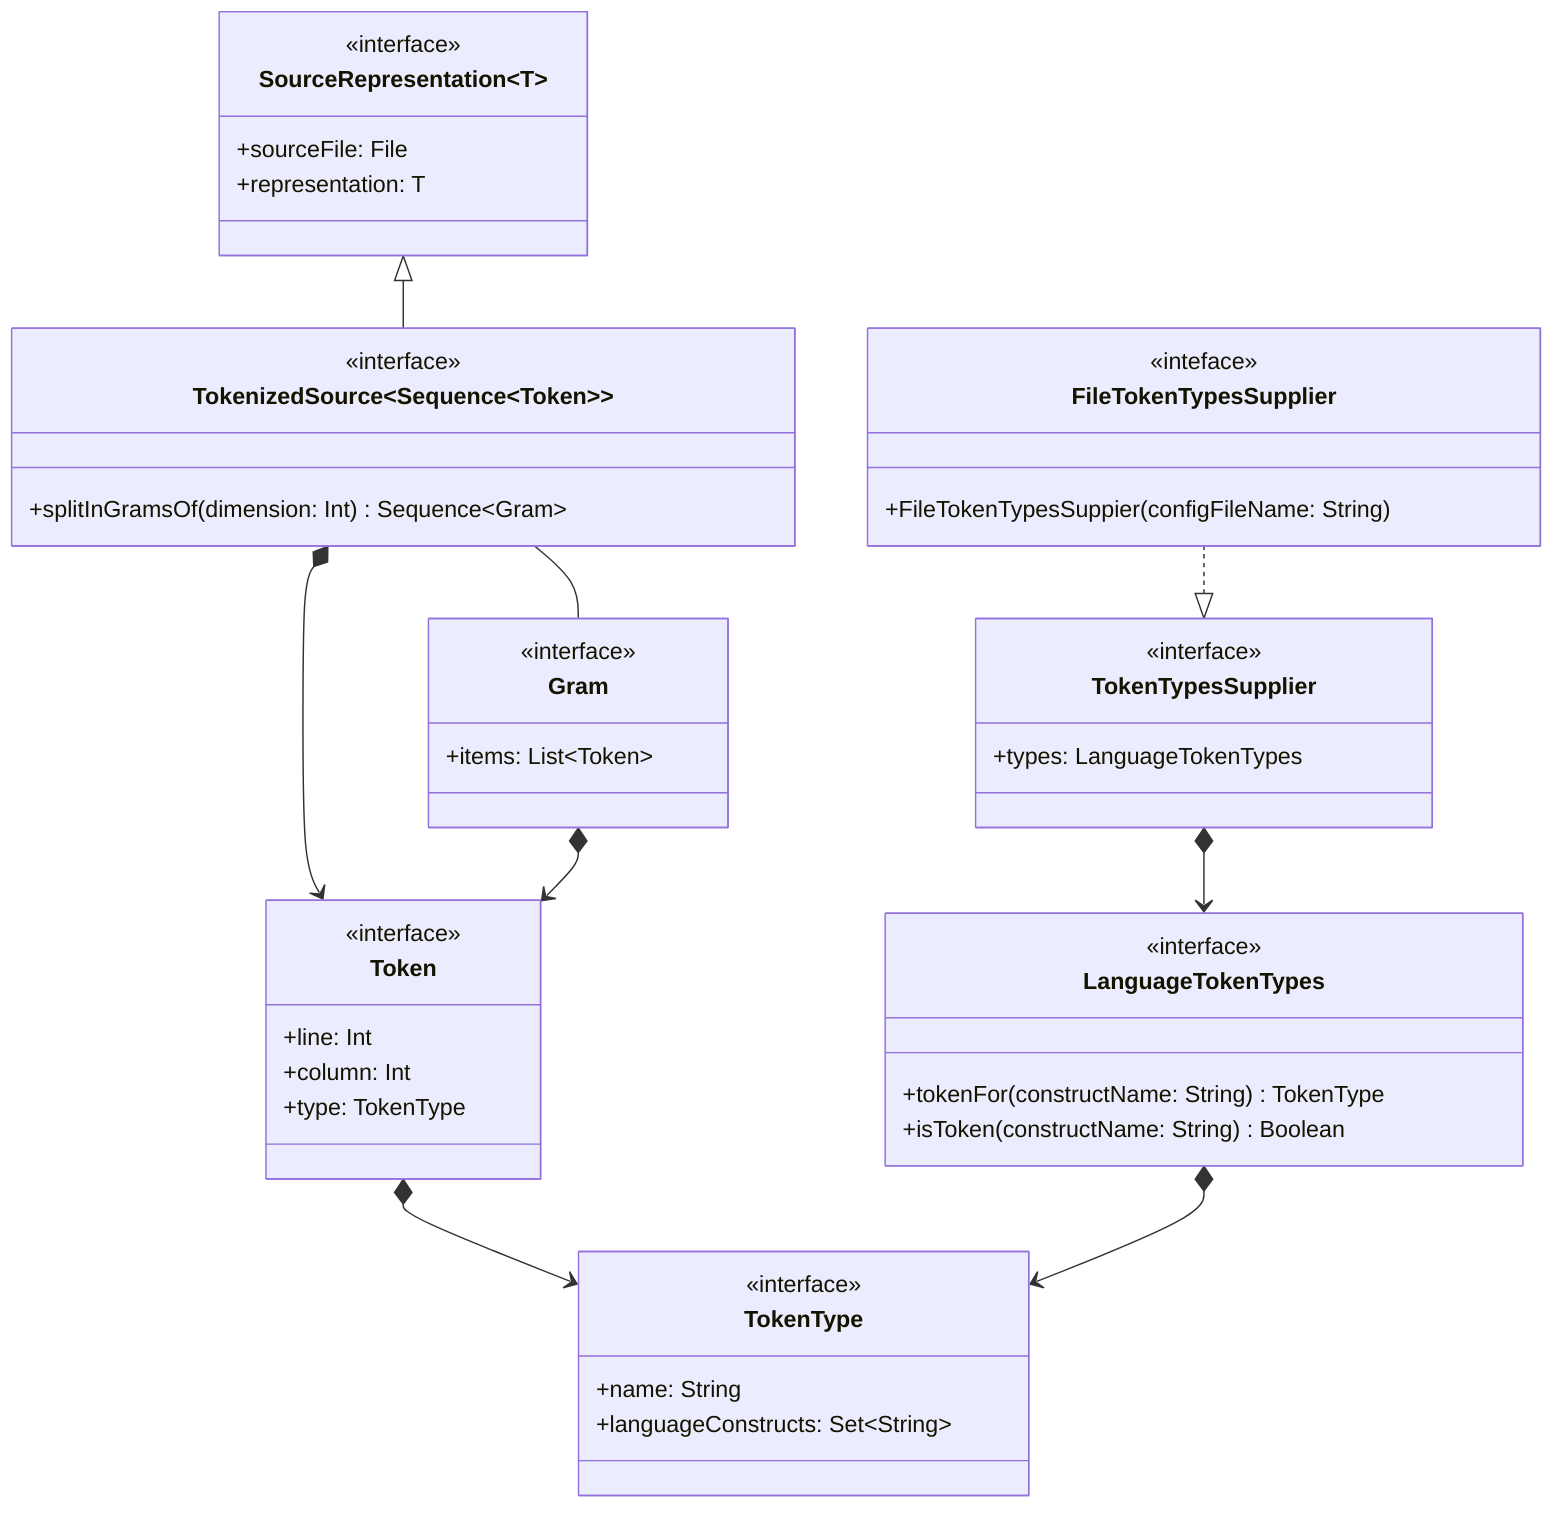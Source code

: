 classDiagram
direction BT    
    class SourceRepresentation~T~ {
        <<interface>>
        +sourceFile: File
        +representation: T
    }
    class TokenizedSource~Sequence<‎Token‎>~ {
        <<interface>>
        +splitInGramsOf(dimension: Int) Sequence~Gram~
    }
    TokenizedSource --|> SourceRepresentation

    class Token {
        <<interface>>
        +line: Int
        +column: Int
        +type: TokenType
    }
    Token <--* TokenizedSource

    class Gram {
        <<interface>>
        +items: List~Token~
    }
    Token <--* Gram
    Gram -- TokenizedSource

    class TokenType {
        <<interface>>
        +name: String
        +languageConstructs: Set~String~
    }
    TokenType <--* Token

    class LanguageTokenTypes {
        <<interface>>
        +tokenFor(constructName: String) TokenType
        +isToken(constructName: String) Boolean
    }
    TokenType <--* LanguageTokenTypes

    class TokenTypesSupplier {
        <<interface>>
        +types: LanguageTokenTypes
    }
    LanguageTokenTypes <--* TokenTypesSupplier

    class FileTokenTypesSupplier {
        <<inteface>>
        +FileTokenTypesSuppier(configFileName: String)
    }
    TokenTypesSupplier <|.. FileTokenTypesSupplier